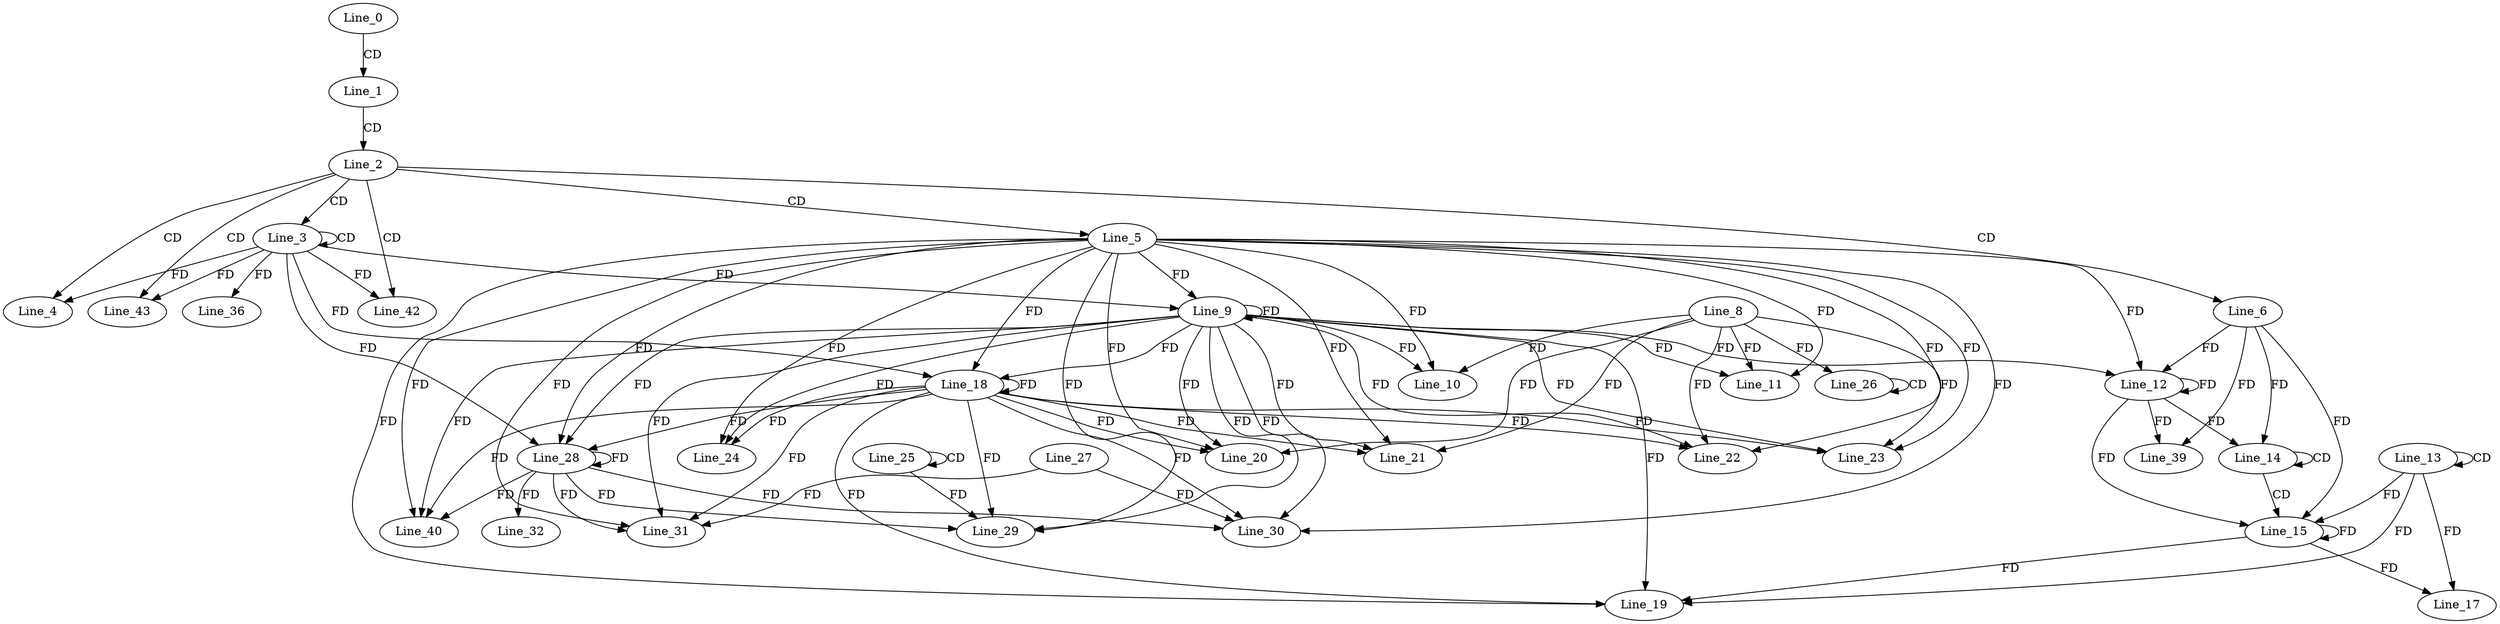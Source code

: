 digraph G {
  Line_0;
  Line_1;
  Line_2;
  Line_3;
  Line_3;
  Line_4;
  Line_5;
  Line_6;
  Line_9;
  Line_9;
  Line_10;
  Line_8;
  Line_10;
  Line_11;
  Line_11;
  Line_12;
  Line_12;
  Line_13;
  Line_13;
  Line_14;
  Line_14;
  Line_15;
  Line_15;
  Line_17;
  Line_18;
  Line_18;
  Line_19;
  Line_20;
  Line_20;
  Line_21;
  Line_21;
  Line_22;
  Line_22;
  Line_23;
  Line_23;
  Line_24;
  Line_25;
  Line_25;
  Line_26;
  Line_26;
  Line_28;
  Line_28;
  Line_29;
  Line_30;
  Line_27;
  Line_30;
  Line_31;
  Line_31;
  Line_32;
  Line_36;
  Line_39;
  Line_40;
  Line_42;
  Line_43;
  Line_0 -> Line_1 [ label="CD" ];
  Line_1 -> Line_2 [ label="CD" ];
  Line_2 -> Line_3 [ label="CD" ];
  Line_3 -> Line_3 [ label="CD" ];
  Line_2 -> Line_4 [ label="CD" ];
  Line_3 -> Line_4 [ label="FD" ];
  Line_2 -> Line_5 [ label="CD" ];
  Line_2 -> Line_6 [ label="CD" ];
  Line_5 -> Line_9 [ label="FD" ];
  Line_9 -> Line_9 [ label="FD" ];
  Line_3 -> Line_9 [ label="FD" ];
  Line_5 -> Line_10 [ label="FD" ];
  Line_9 -> Line_10 [ label="FD" ];
  Line_8 -> Line_10 [ label="FD" ];
  Line_5 -> Line_11 [ label="FD" ];
  Line_9 -> Line_11 [ label="FD" ];
  Line_8 -> Line_11 [ label="FD" ];
  Line_6 -> Line_12 [ label="FD" ];
  Line_12 -> Line_12 [ label="FD" ];
  Line_5 -> Line_12 [ label="FD" ];
  Line_9 -> Line_12 [ label="FD" ];
  Line_13 -> Line_13 [ label="CD" ];
  Line_14 -> Line_14 [ label="CD" ];
  Line_6 -> Line_14 [ label="FD" ];
  Line_12 -> Line_14 [ label="FD" ];
  Line_14 -> Line_15 [ label="CD" ];
  Line_15 -> Line_15 [ label="FD" ];
  Line_13 -> Line_15 [ label="FD" ];
  Line_6 -> Line_15 [ label="FD" ];
  Line_12 -> Line_15 [ label="FD" ];
  Line_15 -> Line_17 [ label="FD" ];
  Line_13 -> Line_17 [ label="FD" ];
  Line_5 -> Line_18 [ label="FD" ];
  Line_9 -> Line_18 [ label="FD" ];
  Line_18 -> Line_18 [ label="FD" ];
  Line_3 -> Line_18 [ label="FD" ];
  Line_5 -> Line_19 [ label="FD" ];
  Line_9 -> Line_19 [ label="FD" ];
  Line_18 -> Line_19 [ label="FD" ];
  Line_15 -> Line_19 [ label="FD" ];
  Line_13 -> Line_19 [ label="FD" ];
  Line_5 -> Line_20 [ label="FD" ];
  Line_9 -> Line_20 [ label="FD" ];
  Line_18 -> Line_20 [ label="FD" ];
  Line_8 -> Line_20 [ label="FD" ];
  Line_5 -> Line_21 [ label="FD" ];
  Line_9 -> Line_21 [ label="FD" ];
  Line_18 -> Line_21 [ label="FD" ];
  Line_8 -> Line_21 [ label="FD" ];
  Line_5 -> Line_22 [ label="FD" ];
  Line_9 -> Line_22 [ label="FD" ];
  Line_18 -> Line_22 [ label="FD" ];
  Line_8 -> Line_22 [ label="FD" ];
  Line_5 -> Line_23 [ label="FD" ];
  Line_9 -> Line_23 [ label="FD" ];
  Line_18 -> Line_23 [ label="FD" ];
  Line_8 -> Line_23 [ label="FD" ];
  Line_5 -> Line_24 [ label="FD" ];
  Line_9 -> Line_24 [ label="FD" ];
  Line_18 -> Line_24 [ label="FD" ];
  Line_25 -> Line_25 [ label="CD" ];
  Line_26 -> Line_26 [ label="CD" ];
  Line_8 -> Line_26 [ label="FD" ];
  Line_5 -> Line_28 [ label="FD" ];
  Line_9 -> Line_28 [ label="FD" ];
  Line_18 -> Line_28 [ label="FD" ];
  Line_28 -> Line_28 [ label="FD" ];
  Line_3 -> Line_28 [ label="FD" ];
  Line_5 -> Line_29 [ label="FD" ];
  Line_9 -> Line_29 [ label="FD" ];
  Line_18 -> Line_29 [ label="FD" ];
  Line_28 -> Line_29 [ label="FD" ];
  Line_25 -> Line_29 [ label="FD" ];
  Line_5 -> Line_30 [ label="FD" ];
  Line_9 -> Line_30 [ label="FD" ];
  Line_18 -> Line_30 [ label="FD" ];
  Line_28 -> Line_30 [ label="FD" ];
  Line_27 -> Line_30 [ label="FD" ];
  Line_5 -> Line_31 [ label="FD" ];
  Line_9 -> Line_31 [ label="FD" ];
  Line_18 -> Line_31 [ label="FD" ];
  Line_28 -> Line_31 [ label="FD" ];
  Line_27 -> Line_31 [ label="FD" ];
  Line_28 -> Line_32 [ label="FD" ];
  Line_3 -> Line_36 [ label="FD" ];
  Line_6 -> Line_39 [ label="FD" ];
  Line_12 -> Line_39 [ label="FD" ];
  Line_5 -> Line_40 [ label="FD" ];
  Line_9 -> Line_40 [ label="FD" ];
  Line_18 -> Line_40 [ label="FD" ];
  Line_28 -> Line_40 [ label="FD" ];
  Line_2 -> Line_42 [ label="CD" ];
  Line_3 -> Line_42 [ label="FD" ];
  Line_2 -> Line_43 [ label="CD" ];
  Line_3 -> Line_43 [ label="FD" ];
}
